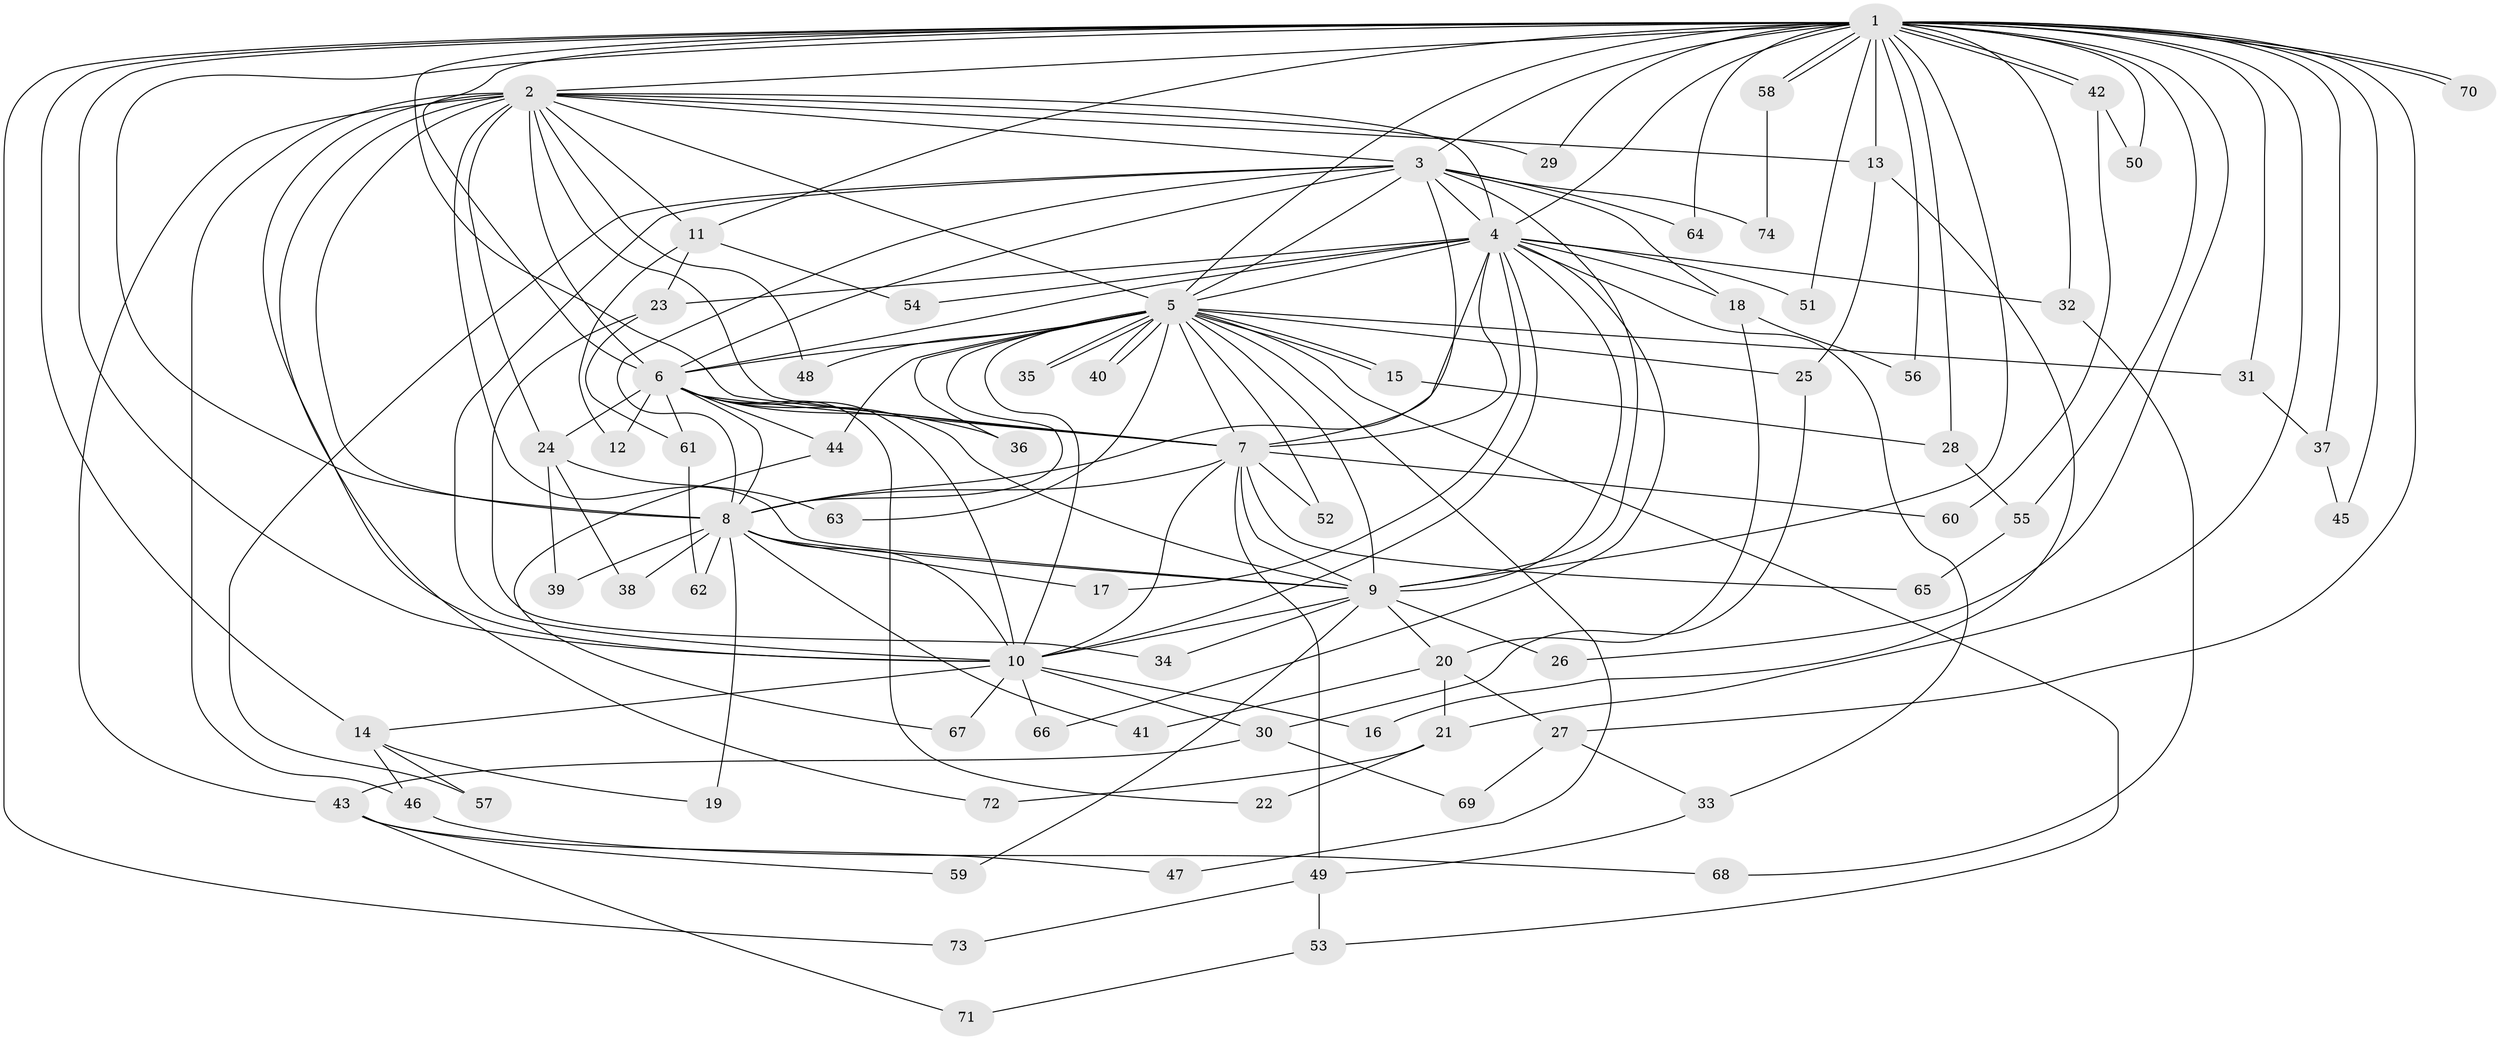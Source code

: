 // Generated by graph-tools (version 1.1) at 2025/49/03/09/25 03:49:38]
// undirected, 74 vertices, 173 edges
graph export_dot {
graph [start="1"]
  node [color=gray90,style=filled];
  1;
  2;
  3;
  4;
  5;
  6;
  7;
  8;
  9;
  10;
  11;
  12;
  13;
  14;
  15;
  16;
  17;
  18;
  19;
  20;
  21;
  22;
  23;
  24;
  25;
  26;
  27;
  28;
  29;
  30;
  31;
  32;
  33;
  34;
  35;
  36;
  37;
  38;
  39;
  40;
  41;
  42;
  43;
  44;
  45;
  46;
  47;
  48;
  49;
  50;
  51;
  52;
  53;
  54;
  55;
  56;
  57;
  58;
  59;
  60;
  61;
  62;
  63;
  64;
  65;
  66;
  67;
  68;
  69;
  70;
  71;
  72;
  73;
  74;
  1 -- 2;
  1 -- 3;
  1 -- 4;
  1 -- 5;
  1 -- 6;
  1 -- 7;
  1 -- 8;
  1 -- 9;
  1 -- 10;
  1 -- 11;
  1 -- 13;
  1 -- 14;
  1 -- 21;
  1 -- 26;
  1 -- 27;
  1 -- 28;
  1 -- 29;
  1 -- 31;
  1 -- 32;
  1 -- 37;
  1 -- 42;
  1 -- 42;
  1 -- 45;
  1 -- 50;
  1 -- 51;
  1 -- 55;
  1 -- 56;
  1 -- 58;
  1 -- 58;
  1 -- 64;
  1 -- 70;
  1 -- 70;
  1 -- 73;
  2 -- 3;
  2 -- 4;
  2 -- 5;
  2 -- 6;
  2 -- 7;
  2 -- 8;
  2 -- 9;
  2 -- 10;
  2 -- 11;
  2 -- 13;
  2 -- 24;
  2 -- 29;
  2 -- 43;
  2 -- 46;
  2 -- 48;
  2 -- 72;
  3 -- 4;
  3 -- 5;
  3 -- 6;
  3 -- 7;
  3 -- 8;
  3 -- 9;
  3 -- 10;
  3 -- 18;
  3 -- 57;
  3 -- 64;
  3 -- 74;
  4 -- 5;
  4 -- 6;
  4 -- 7;
  4 -- 8;
  4 -- 9;
  4 -- 10;
  4 -- 17;
  4 -- 18;
  4 -- 23;
  4 -- 32;
  4 -- 33;
  4 -- 51;
  4 -- 54;
  4 -- 66;
  5 -- 6;
  5 -- 7;
  5 -- 8;
  5 -- 9;
  5 -- 10;
  5 -- 15;
  5 -- 15;
  5 -- 25;
  5 -- 31;
  5 -- 35;
  5 -- 35;
  5 -- 36;
  5 -- 40;
  5 -- 40;
  5 -- 44;
  5 -- 47;
  5 -- 48;
  5 -- 52;
  5 -- 53;
  5 -- 63;
  6 -- 7;
  6 -- 8;
  6 -- 9;
  6 -- 10;
  6 -- 12;
  6 -- 22;
  6 -- 24;
  6 -- 36;
  6 -- 44;
  6 -- 61;
  7 -- 8;
  7 -- 9;
  7 -- 10;
  7 -- 49;
  7 -- 52;
  7 -- 60;
  7 -- 65;
  8 -- 9;
  8 -- 10;
  8 -- 17;
  8 -- 19;
  8 -- 38;
  8 -- 39;
  8 -- 41;
  8 -- 62;
  9 -- 10;
  9 -- 20;
  9 -- 26;
  9 -- 34;
  9 -- 59;
  10 -- 14;
  10 -- 16;
  10 -- 30;
  10 -- 66;
  10 -- 67;
  11 -- 12;
  11 -- 23;
  11 -- 54;
  13 -- 16;
  13 -- 25;
  14 -- 19;
  14 -- 46;
  14 -- 57;
  15 -- 28;
  18 -- 20;
  18 -- 56;
  20 -- 21;
  20 -- 27;
  20 -- 41;
  21 -- 22;
  21 -- 72;
  23 -- 34;
  23 -- 61;
  24 -- 38;
  24 -- 39;
  24 -- 63;
  25 -- 30;
  27 -- 33;
  27 -- 69;
  28 -- 55;
  30 -- 43;
  30 -- 69;
  31 -- 37;
  32 -- 68;
  33 -- 49;
  37 -- 45;
  42 -- 50;
  42 -- 60;
  43 -- 47;
  43 -- 59;
  43 -- 71;
  44 -- 67;
  46 -- 68;
  49 -- 53;
  49 -- 73;
  53 -- 71;
  55 -- 65;
  58 -- 74;
  61 -- 62;
}
